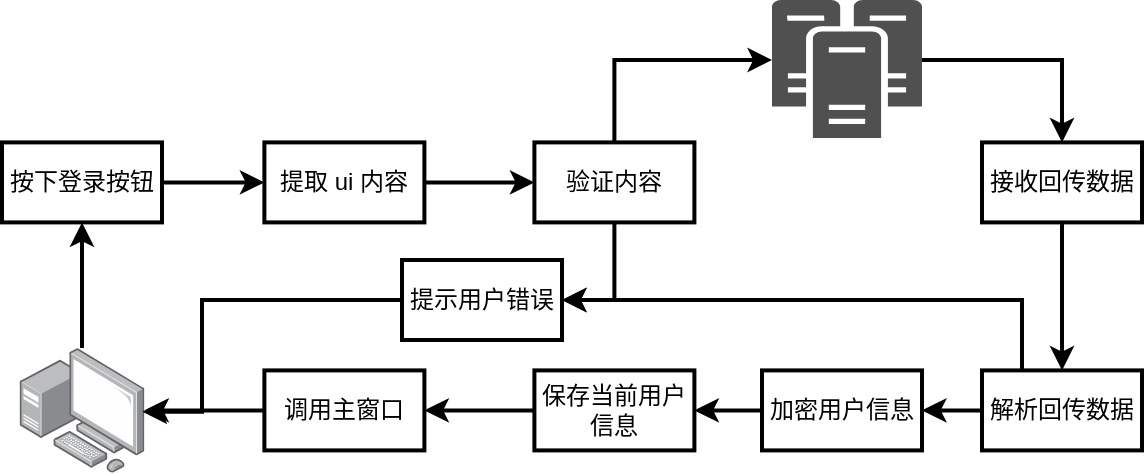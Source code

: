 <mxfile version="24.7.17">
  <diagram name="第 1 页" id="dykCiLa8a4DSkGjc4B6P">
    <mxGraphModel dx="957" dy="981" grid="1" gridSize="10" guides="1" tooltips="1" connect="1" arrows="1" fold="1" page="1" pageScale="1" pageWidth="1169" pageHeight="827" math="0" shadow="0">
      <root>
        <mxCell id="0" />
        <mxCell id="1" parent="0" />
        <mxCell id="r3daFhoa3uB-04EZrC0p-14" value="" style="edgeStyle=orthogonalEdgeStyle;rounded=0;orthogonalLoop=1;jettySize=auto;html=1;strokeWidth=2;" edge="1" parent="1" source="r3daFhoa3uB-04EZrC0p-2" target="r3daFhoa3uB-04EZrC0p-4">
          <mxGeometry relative="1" as="geometry" />
        </mxCell>
        <mxCell id="r3daFhoa3uB-04EZrC0p-2" value="" style="image;points=[];aspect=fixed;html=1;align=center;shadow=0;dashed=0;image=img/lib/allied_telesis/computer_and_terminals/Personal_Computer_with_Server.svg;" vertex="1" parent="1">
          <mxGeometry x="228.8" y="414" width="62.4" height="62.4" as="geometry" />
        </mxCell>
        <mxCell id="r3daFhoa3uB-04EZrC0p-17" value="" style="edgeStyle=orthogonalEdgeStyle;rounded=0;orthogonalLoop=1;jettySize=auto;html=1;strokeWidth=2;" edge="1" parent="1" source="r3daFhoa3uB-04EZrC0p-4" target="r3daFhoa3uB-04EZrC0p-6">
          <mxGeometry relative="1" as="geometry" />
        </mxCell>
        <mxCell id="r3daFhoa3uB-04EZrC0p-4" value="按下登录按钮" style="rounded=0;whiteSpace=wrap;html=1;strokeWidth=2;" vertex="1" parent="1">
          <mxGeometry x="220" y="311.2" width="80" height="40" as="geometry" />
        </mxCell>
        <mxCell id="r3daFhoa3uB-04EZrC0p-18" value="" style="edgeStyle=orthogonalEdgeStyle;rounded=0;orthogonalLoop=1;jettySize=auto;html=1;strokeWidth=2;" edge="1" parent="1" source="r3daFhoa3uB-04EZrC0p-6" target="r3daFhoa3uB-04EZrC0p-7">
          <mxGeometry relative="1" as="geometry" />
        </mxCell>
        <mxCell id="r3daFhoa3uB-04EZrC0p-6" value="提取 ui 内容" style="rounded=0;whiteSpace=wrap;html=1;strokeWidth=2;" vertex="1" parent="1">
          <mxGeometry x="351.2" y="311.2" width="80" height="40" as="geometry" />
        </mxCell>
        <mxCell id="r3daFhoa3uB-04EZrC0p-11" style="edgeStyle=orthogonalEdgeStyle;rounded=0;orthogonalLoop=1;jettySize=auto;html=1;exitX=0.5;exitY=0;exitDx=0;exitDy=0;strokeWidth=2;" edge="1" parent="1" source="r3daFhoa3uB-04EZrC0p-7" target="r3daFhoa3uB-04EZrC0p-10">
          <mxGeometry relative="1" as="geometry">
            <mxPoint x="600" y="210" as="targetPoint" />
            <Array as="points">
              <mxPoint x="526" y="270" />
            </Array>
          </mxGeometry>
        </mxCell>
        <mxCell id="r3daFhoa3uB-04EZrC0p-28" style="edgeStyle=orthogonalEdgeStyle;rounded=0;orthogonalLoop=1;jettySize=auto;html=1;exitX=0.5;exitY=1;exitDx=0;exitDy=0;entryX=1;entryY=0.5;entryDx=0;entryDy=0;strokeWidth=2;" edge="1" parent="1" source="r3daFhoa3uB-04EZrC0p-7" target="r3daFhoa3uB-04EZrC0p-27">
          <mxGeometry relative="1" as="geometry" />
        </mxCell>
        <mxCell id="r3daFhoa3uB-04EZrC0p-7" value="验证内容" style="rounded=0;whiteSpace=wrap;html=1;strokeWidth=2;" vertex="1" parent="1">
          <mxGeometry x="486.2" y="311.2" width="80" height="40" as="geometry" />
        </mxCell>
        <mxCell id="r3daFhoa3uB-04EZrC0p-21" value="" style="edgeStyle=orthogonalEdgeStyle;rounded=0;orthogonalLoop=1;jettySize=auto;html=1;strokeWidth=2;" edge="1" parent="1" source="r3daFhoa3uB-04EZrC0p-8" target="r3daFhoa3uB-04EZrC0p-12">
          <mxGeometry relative="1" as="geometry" />
        </mxCell>
        <mxCell id="r3daFhoa3uB-04EZrC0p-8" value="接收回传数据" style="rounded=0;whiteSpace=wrap;html=1;strokeWidth=2;" vertex="1" parent="1">
          <mxGeometry x="710" y="311.2" width="80" height="40" as="geometry" />
        </mxCell>
        <mxCell id="r3daFhoa3uB-04EZrC0p-19" style="edgeStyle=orthogonalEdgeStyle;rounded=0;orthogonalLoop=1;jettySize=auto;html=1;entryX=0.5;entryY=0;entryDx=0;entryDy=0;strokeWidth=2;" edge="1" parent="1" source="r3daFhoa3uB-04EZrC0p-10" target="r3daFhoa3uB-04EZrC0p-8">
          <mxGeometry relative="1" as="geometry">
            <Array as="points">
              <mxPoint x="750" y="270" />
            </Array>
          </mxGeometry>
        </mxCell>
        <mxCell id="r3daFhoa3uB-04EZrC0p-10" value="" style="sketch=0;pointerEvents=1;shadow=0;dashed=0;html=1;strokeColor=none;fillColor=#505050;labelPosition=center;verticalLabelPosition=bottom;verticalAlign=top;outlineConnect=0;align=center;shape=mxgraph.office.servers.cluster_server;" vertex="1" parent="1">
          <mxGeometry x="605" y="240" width="75" height="69" as="geometry" />
        </mxCell>
        <mxCell id="r3daFhoa3uB-04EZrC0p-25" value="" style="edgeStyle=orthogonalEdgeStyle;rounded=0;orthogonalLoop=1;jettySize=auto;html=1;strokeWidth=2;" edge="1" parent="1" source="r3daFhoa3uB-04EZrC0p-12" target="r3daFhoa3uB-04EZrC0p-24">
          <mxGeometry relative="1" as="geometry" />
        </mxCell>
        <mxCell id="r3daFhoa3uB-04EZrC0p-29" style="edgeStyle=orthogonalEdgeStyle;rounded=0;orthogonalLoop=1;jettySize=auto;html=1;exitX=0.25;exitY=0;exitDx=0;exitDy=0;entryX=1;entryY=0.5;entryDx=0;entryDy=0;strokeWidth=2;" edge="1" parent="1" source="r3daFhoa3uB-04EZrC0p-12" target="r3daFhoa3uB-04EZrC0p-27">
          <mxGeometry relative="1" as="geometry" />
        </mxCell>
        <mxCell id="r3daFhoa3uB-04EZrC0p-12" value="解析回传数据" style="rounded=0;whiteSpace=wrap;html=1;strokeWidth=2;" vertex="1" parent="1">
          <mxGeometry x="710" y="425.2" width="80" height="40" as="geometry" />
        </mxCell>
        <mxCell id="r3daFhoa3uB-04EZrC0p-23" value="" style="edgeStyle=orthogonalEdgeStyle;rounded=0;orthogonalLoop=1;jettySize=auto;html=1;strokeWidth=2;" edge="1" parent="1" source="r3daFhoa3uB-04EZrC0p-13" target="r3daFhoa3uB-04EZrC0p-15">
          <mxGeometry relative="1" as="geometry" />
        </mxCell>
        <mxCell id="r3daFhoa3uB-04EZrC0p-13" value="保存当前用户信息" style="rounded=0;whiteSpace=wrap;html=1;strokeWidth=2;" vertex="1" parent="1">
          <mxGeometry x="486.2" y="425.2" width="80" height="40" as="geometry" />
        </mxCell>
        <mxCell id="r3daFhoa3uB-04EZrC0p-16" value="" style="edgeStyle=orthogonalEdgeStyle;rounded=0;orthogonalLoop=1;jettySize=auto;html=1;strokeWidth=2;" edge="1" parent="1" source="r3daFhoa3uB-04EZrC0p-15" target="r3daFhoa3uB-04EZrC0p-2">
          <mxGeometry relative="1" as="geometry" />
        </mxCell>
        <mxCell id="r3daFhoa3uB-04EZrC0p-15" value="调用主窗口" style="rounded=0;whiteSpace=wrap;html=1;strokeWidth=2;" vertex="1" parent="1">
          <mxGeometry x="351.2" y="425.2" width="80" height="40" as="geometry" />
        </mxCell>
        <mxCell id="r3daFhoa3uB-04EZrC0p-26" value="" style="edgeStyle=orthogonalEdgeStyle;rounded=0;orthogonalLoop=1;jettySize=auto;html=1;strokeWidth=2;" edge="1" parent="1" source="r3daFhoa3uB-04EZrC0p-24" target="r3daFhoa3uB-04EZrC0p-13">
          <mxGeometry relative="1" as="geometry" />
        </mxCell>
        <mxCell id="r3daFhoa3uB-04EZrC0p-24" value="加密用户信息" style="rounded=0;whiteSpace=wrap;html=1;strokeWidth=2;" vertex="1" parent="1">
          <mxGeometry x="600" y="425.2" width="80" height="40" as="geometry" />
        </mxCell>
        <mxCell id="r3daFhoa3uB-04EZrC0p-27" value="提示用户错误" style="rounded=0;whiteSpace=wrap;html=1;strokeWidth=2;" vertex="1" parent="1">
          <mxGeometry x="420" y="370" width="80" height="40" as="geometry" />
        </mxCell>
        <mxCell id="r3daFhoa3uB-04EZrC0p-30" style="edgeStyle=orthogonalEdgeStyle;rounded=0;orthogonalLoop=1;jettySize=auto;html=1;exitX=0;exitY=0.5;exitDx=0;exitDy=0;entryX=0.984;entryY=0.511;entryDx=0;entryDy=0;entryPerimeter=0;strokeWidth=2;" edge="1" parent="1" source="r3daFhoa3uB-04EZrC0p-27" target="r3daFhoa3uB-04EZrC0p-2">
          <mxGeometry relative="1" as="geometry">
            <Array as="points">
              <mxPoint x="320" y="390" />
              <mxPoint x="320" y="446" />
            </Array>
          </mxGeometry>
        </mxCell>
      </root>
    </mxGraphModel>
  </diagram>
</mxfile>
